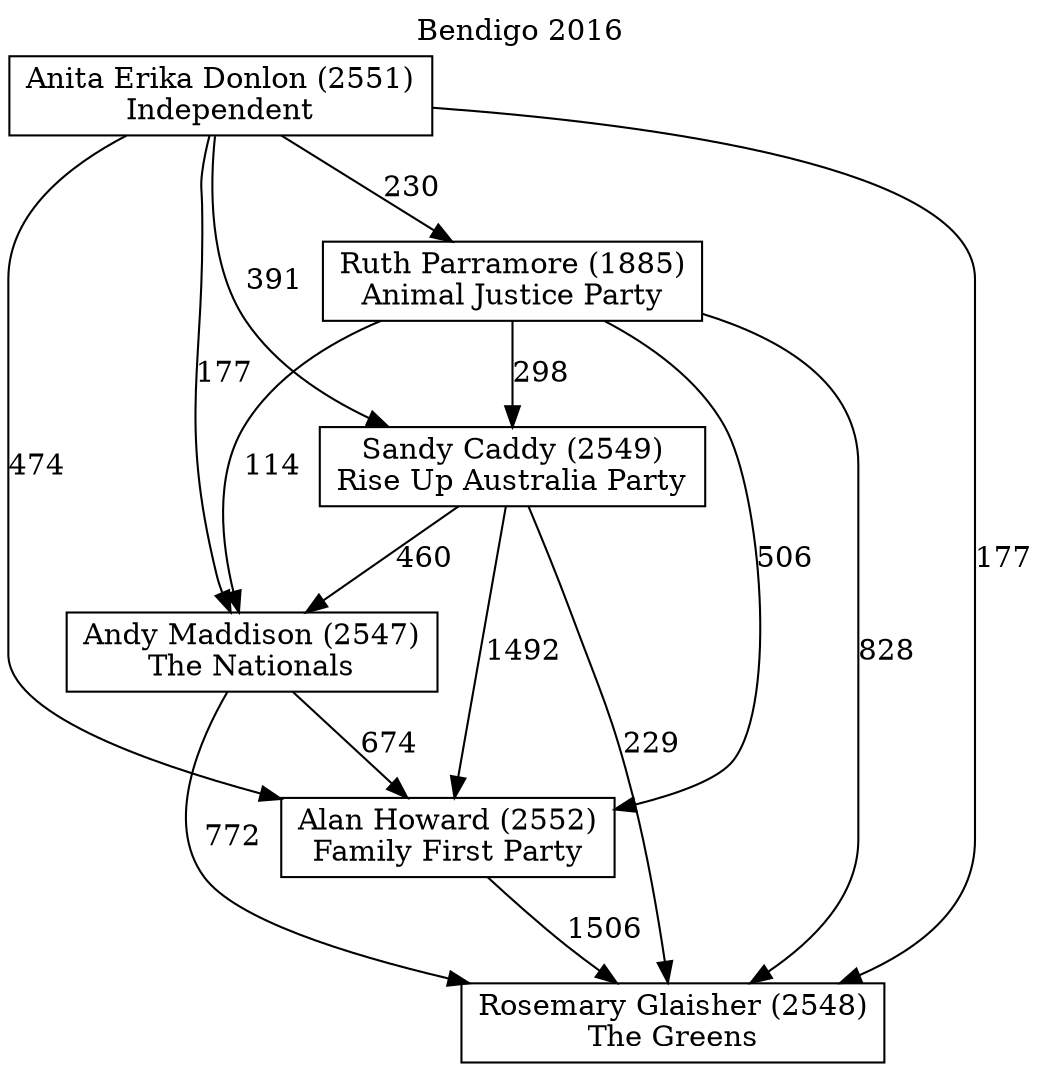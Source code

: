 // House preference flow
digraph "Rosemary Glaisher (2548)_Bendigo_2016" {
	graph [label="Bendigo 2016" labelloc=t mclimit=10]
	node [shape=box]
	"Sandy Caddy (2549)" [label="Sandy Caddy (2549)
Rise Up Australia Party"]
	"Ruth Parramore (1885)" [label="Ruth Parramore (1885)
Animal Justice Party"]
	"Rosemary Glaisher (2548)" [label="Rosemary Glaisher (2548)
The Greens"]
	"Andy Maddison (2547)" [label="Andy Maddison (2547)
The Nationals"]
	"Anita Erika Donlon (2551)" [label="Anita Erika Donlon (2551)
Independent"]
	"Alan Howard (2552)" [label="Alan Howard (2552)
Family First Party"]
	"Alan Howard (2552)" -> "Rosemary Glaisher (2548)" [label=1506]
	"Sandy Caddy (2549)" -> "Alan Howard (2552)" [label=1492]
	"Ruth Parramore (1885)" -> "Sandy Caddy (2549)" [label=298]
	"Ruth Parramore (1885)" -> "Alan Howard (2552)" [label=506]
	"Anita Erika Donlon (2551)" -> "Andy Maddison (2547)" [label=177]
	"Sandy Caddy (2549)" -> "Andy Maddison (2547)" [label=460]
	"Andy Maddison (2547)" -> "Alan Howard (2552)" [label=674]
	"Anita Erika Donlon (2551)" -> "Sandy Caddy (2549)" [label=391]
	"Sandy Caddy (2549)" -> "Rosemary Glaisher (2548)" [label=229]
	"Anita Erika Donlon (2551)" -> "Ruth Parramore (1885)" [label=230]
	"Anita Erika Donlon (2551)" -> "Alan Howard (2552)" [label=474]
	"Ruth Parramore (1885)" -> "Andy Maddison (2547)" [label=114]
	"Andy Maddison (2547)" -> "Rosemary Glaisher (2548)" [label=772]
	"Ruth Parramore (1885)" -> "Rosemary Glaisher (2548)" [label=828]
	"Anita Erika Donlon (2551)" -> "Rosemary Glaisher (2548)" [label=177]
}

